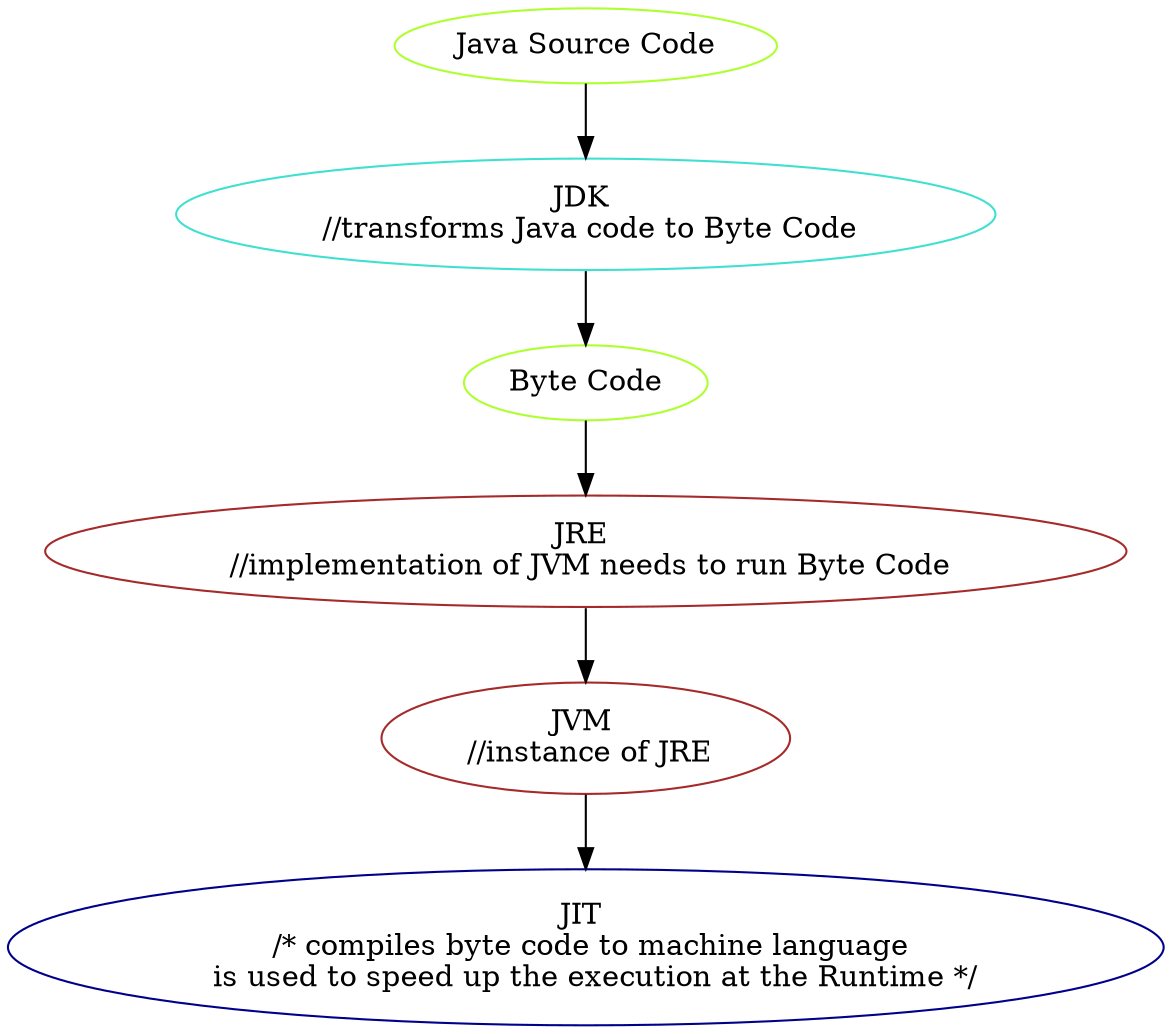 digraph G {
       
    jsc[label="Java Source Code" color=GREENYELLOW]; 
    jdk[label="JDK \n //transforms Java code to Byte Code" color=TURQUOISE];
    bc[label="Byte Code" color=GREENYELLOW]; 
    jre[label="JRE \n //implementation of JVM needs to run Byte Code" color=BROWN];
    jvm[label="JVM \n //instance of JRE" color=BROWN];
    jit[label="JIT \n /* compiles byte code to machine language\n  is used to speed up the execution at the Runtime */"color=DARKBLUE];

   jsc  -> jdk -> bc -> jre -> jvm -> jit;
}